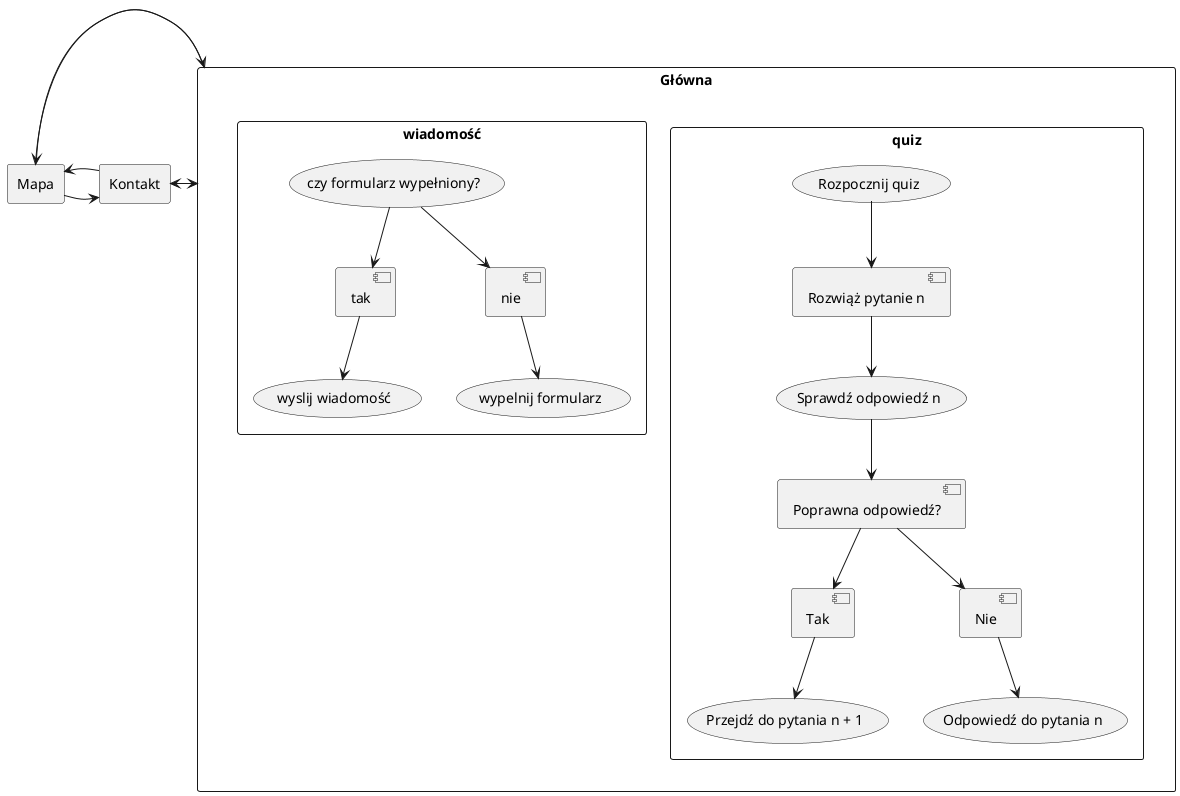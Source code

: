 @startuml
rectangle "Główna" {

rectangle "quiz"{
    (Rozpocznij quiz) --> [Rozwiąż pytanie n]
    [Rozwiąż pytanie n] --> (Sprawdź odpowiedź n)
    (Sprawdź odpowiedź n) --> [Poprawna odpowiedź?]
    [Poprawna odpowiedź?] --> [Tak]
    [Tak] --> (Przejdź do pytania n + 1)
    [Poprawna odpowiedź?] --> [Nie]
    [Nie] --> (Odpowiedź do pytania n)


}
rectangle "wiadomość"{

    (czy formularz wypełniony?) --> [tak]
    (czy formularz wypełniony?) --> [nie]
    [tak] --> (wyslij wiadomość)
    [nie] --> (wypelnij formularz)

}

}

rectangle "Mapa" {

}

rectangle "Kontakt" {

}

Mapa -> Kontakt
Mapa -> Główna
Główna -> Kontakt
Główna -> Mapa
Kontakt -> Główna
Kontakt -> Mapa
@enduml
